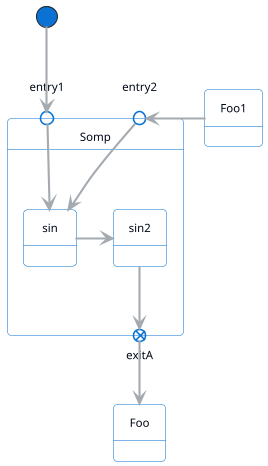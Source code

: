 ' Do not edit
' Theme Gallery
' autogenerated by script
'
@startuml
!$PUML_OUTLINE = "true"
!theme cloudscape-design
state Somp {
  state entry1 <<entryPoint>>
  state entry2 <<entryPoint>>
  state sin
  entry1 --> sin
  entry2 -> sin
  sin -> sin2
  sin2 --> exitA <<exitPoint>>
}

[*] --> entry1
exitA --> Foo
Foo1 -> entry2
@enduml
